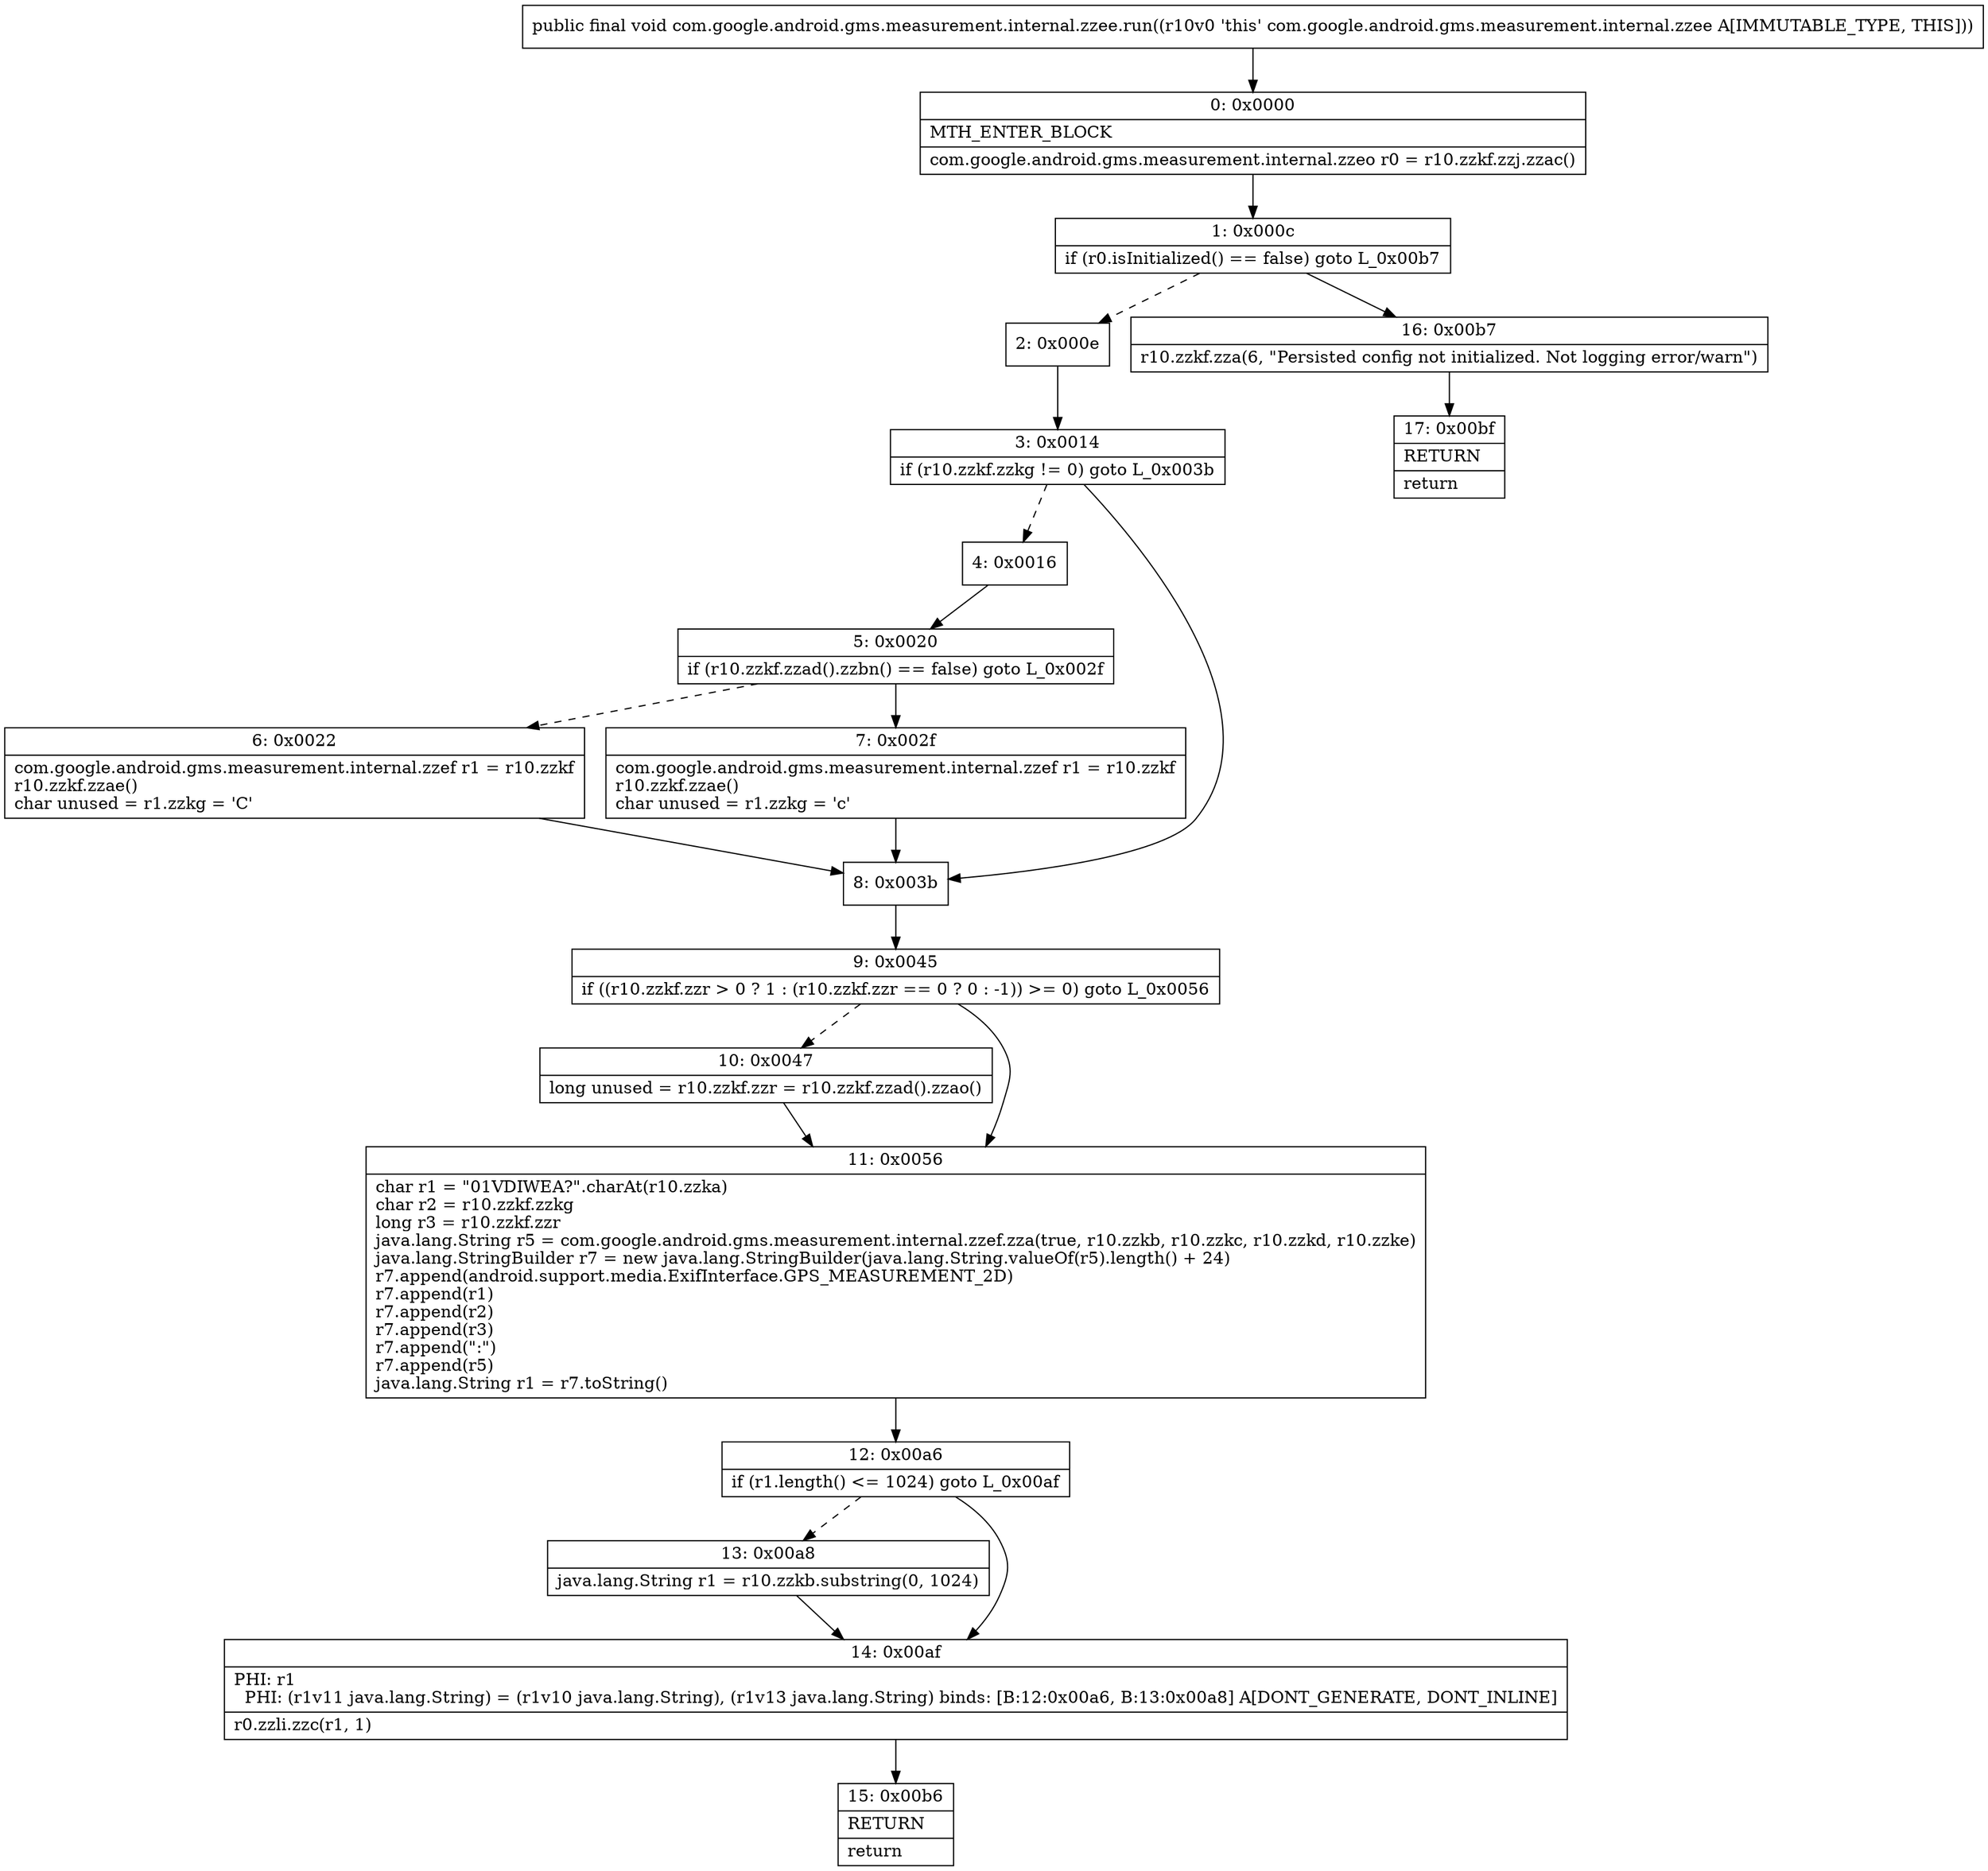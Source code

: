 digraph "CFG forcom.google.android.gms.measurement.internal.zzee.run()V" {
Node_0 [shape=record,label="{0\:\ 0x0000|MTH_ENTER_BLOCK\l|com.google.android.gms.measurement.internal.zzeo r0 = r10.zzkf.zzj.zzac()\l}"];
Node_1 [shape=record,label="{1\:\ 0x000c|if (r0.isInitialized() == false) goto L_0x00b7\l}"];
Node_2 [shape=record,label="{2\:\ 0x000e}"];
Node_3 [shape=record,label="{3\:\ 0x0014|if (r10.zzkf.zzkg != 0) goto L_0x003b\l}"];
Node_4 [shape=record,label="{4\:\ 0x0016}"];
Node_5 [shape=record,label="{5\:\ 0x0020|if (r10.zzkf.zzad().zzbn() == false) goto L_0x002f\l}"];
Node_6 [shape=record,label="{6\:\ 0x0022|com.google.android.gms.measurement.internal.zzef r1 = r10.zzkf\lr10.zzkf.zzae()\lchar unused = r1.zzkg = 'C'\l}"];
Node_7 [shape=record,label="{7\:\ 0x002f|com.google.android.gms.measurement.internal.zzef r1 = r10.zzkf\lr10.zzkf.zzae()\lchar unused = r1.zzkg = 'c'\l}"];
Node_8 [shape=record,label="{8\:\ 0x003b}"];
Node_9 [shape=record,label="{9\:\ 0x0045|if ((r10.zzkf.zzr \> 0 ? 1 : (r10.zzkf.zzr == 0 ? 0 : \-1)) \>= 0) goto L_0x0056\l}"];
Node_10 [shape=record,label="{10\:\ 0x0047|long unused = r10.zzkf.zzr = r10.zzkf.zzad().zzao()\l}"];
Node_11 [shape=record,label="{11\:\ 0x0056|char r1 = \"01VDIWEA?\".charAt(r10.zzka)\lchar r2 = r10.zzkf.zzkg\llong r3 = r10.zzkf.zzr\ljava.lang.String r5 = com.google.android.gms.measurement.internal.zzef.zza(true, r10.zzkb, r10.zzkc, r10.zzkd, r10.zzke)\ljava.lang.StringBuilder r7 = new java.lang.StringBuilder(java.lang.String.valueOf(r5).length() + 24)\lr7.append(android.support.media.ExifInterface.GPS_MEASUREMENT_2D)\lr7.append(r1)\lr7.append(r2)\lr7.append(r3)\lr7.append(\":\")\lr7.append(r5)\ljava.lang.String r1 = r7.toString()\l}"];
Node_12 [shape=record,label="{12\:\ 0x00a6|if (r1.length() \<= 1024) goto L_0x00af\l}"];
Node_13 [shape=record,label="{13\:\ 0x00a8|java.lang.String r1 = r10.zzkb.substring(0, 1024)\l}"];
Node_14 [shape=record,label="{14\:\ 0x00af|PHI: r1 \l  PHI: (r1v11 java.lang.String) = (r1v10 java.lang.String), (r1v13 java.lang.String) binds: [B:12:0x00a6, B:13:0x00a8] A[DONT_GENERATE, DONT_INLINE]\l|r0.zzli.zzc(r1, 1)\l}"];
Node_15 [shape=record,label="{15\:\ 0x00b6|RETURN\l|return\l}"];
Node_16 [shape=record,label="{16\:\ 0x00b7|r10.zzkf.zza(6, \"Persisted config not initialized. Not logging error\/warn\")\l}"];
Node_17 [shape=record,label="{17\:\ 0x00bf|RETURN\l|return\l}"];
MethodNode[shape=record,label="{public final void com.google.android.gms.measurement.internal.zzee.run((r10v0 'this' com.google.android.gms.measurement.internal.zzee A[IMMUTABLE_TYPE, THIS])) }"];
MethodNode -> Node_0;
Node_0 -> Node_1;
Node_1 -> Node_2[style=dashed];
Node_1 -> Node_16;
Node_2 -> Node_3;
Node_3 -> Node_4[style=dashed];
Node_3 -> Node_8;
Node_4 -> Node_5;
Node_5 -> Node_6[style=dashed];
Node_5 -> Node_7;
Node_6 -> Node_8;
Node_7 -> Node_8;
Node_8 -> Node_9;
Node_9 -> Node_10[style=dashed];
Node_9 -> Node_11;
Node_10 -> Node_11;
Node_11 -> Node_12;
Node_12 -> Node_13[style=dashed];
Node_12 -> Node_14;
Node_13 -> Node_14;
Node_14 -> Node_15;
Node_16 -> Node_17;
}

